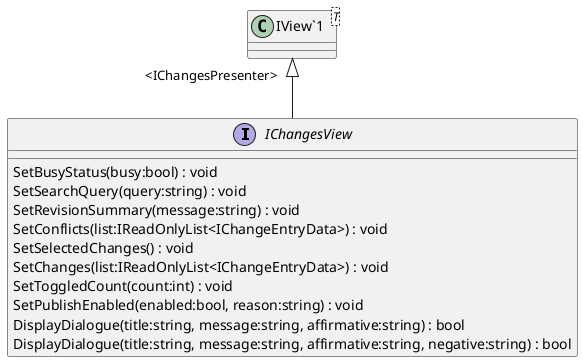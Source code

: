 @startuml
interface IChangesView {
    SetBusyStatus(busy:bool) : void
    SetSearchQuery(query:string) : void
    SetRevisionSummary(message:string) : void
    SetConflicts(list:IReadOnlyList<IChangeEntryData>) : void
    SetSelectedChanges() : void
    SetChanges(list:IReadOnlyList<IChangeEntryData>) : void
    SetToggledCount(count:int) : void
    SetPublishEnabled(enabled:bool, reason:string) : void
    DisplayDialogue(title:string, message:string, affirmative:string) : bool
    DisplayDialogue(title:string, message:string, affirmative:string, negative:string) : bool
}
class "IView`1"<T> {
}
"IView`1" "<IChangesPresenter>" <|-- IChangesView
@enduml
